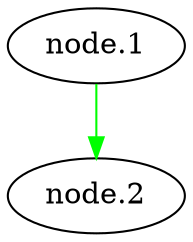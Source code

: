 digraph Perl
{
graph [ rankdir="TB" ]
node [ shape="oval" ]
edge [ color="green" ]
"node.1"
"node.2"
"node.1" -> "node.2" [ color="green" label="" ]
}
